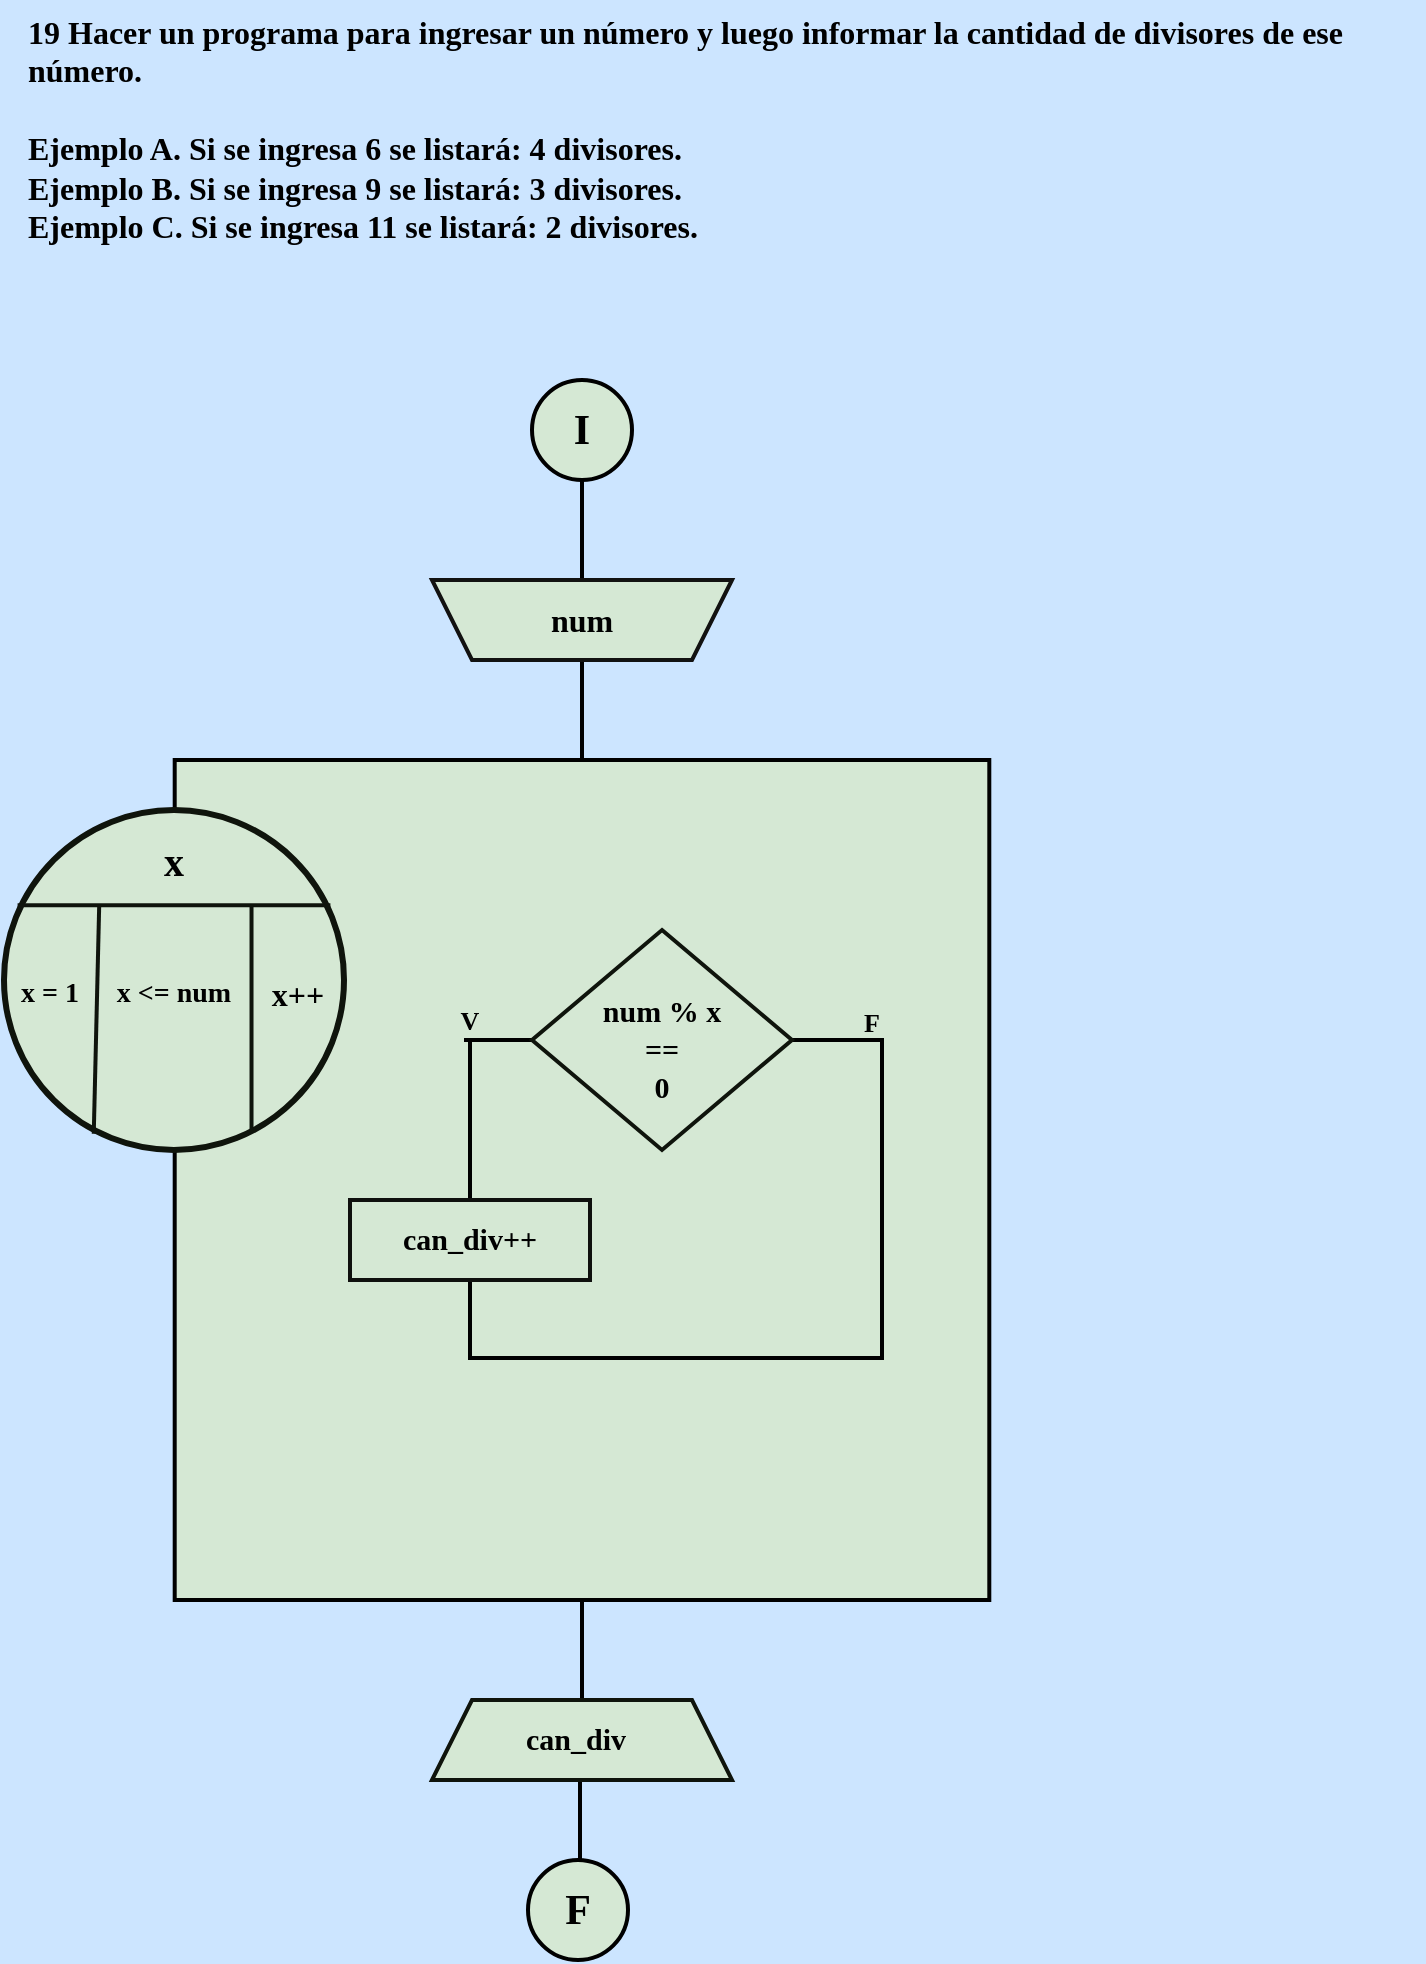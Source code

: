 <mxfile version="24.1.0" type="device">
  <diagram name="Página-1" id="swMrRLZcbarxOFyxOmRw">
    <mxGraphModel dx="1420" dy="830" grid="1" gridSize="10" guides="1" tooltips="1" connect="1" arrows="1" fold="1" page="1" pageScale="1" pageWidth="827" pageHeight="1169" background="#CCE5FF" math="0" shadow="0">
      <root>
        <mxCell id="0" />
        <mxCell id="1" parent="0" />
        <mxCell id="potwNliJZ8DANiVwvwCN-1" value="&lt;font style=&quot;font-size: 16px;&quot; color=&quot;#000000&quot; face=&quot;Comic Sans MS&quot;&gt;&lt;b&gt;19 Hacer un programa para ingresar un número y luego informar la cantidad de divisores de ese número. &lt;br&gt;&lt;br&gt;Ejemplo A. Si se ingresa 6 se listará: 4 divisores.&lt;br&gt;Ejemplo B. Si se ingresa 9 se listará: 3 divisores.&lt;br&gt;Ejemplo C. Si se ingresa 11 se listará: 2 divisores.&lt;/b&gt;&lt;/font&gt;" style="text;whiteSpace=wrap;html=1;fontFamily=Architects Daughter;fontSource=https%3A%2F%2Ffonts.googleapis.com%2Fcss%3Ffamily%3DArchitects%2BDaughter;" vertex="1" parent="1">
          <mxGeometry x="50" y="10" width="700" height="130" as="geometry" />
        </mxCell>
        <mxCell id="potwNliJZ8DANiVwvwCN-35" value="" style="line;strokeWidth=2;direction=south;html=1;hachureGap=4;fontFamily=Architects Daughter;fontSource=https://fonts.googleapis.com/css?family=Architects+Daughter;strokeColor=#000000;container=0;" vertex="1" parent="1">
          <mxGeometry x="323" y="900" width="10" height="40" as="geometry" />
        </mxCell>
        <mxCell id="potwNliJZ8DANiVwvwCN-2" value="" style="whiteSpace=wrap;html=1;rounded=0;labelBackgroundColor=none;strokeColor=#000000;strokeWidth=2;align=center;verticalAlign=middle;fontFamily=Helvetica;fontSize=12;fontColor=default;fillColor=#d5e8d4;container=0;" vertex="1" parent="1">
          <mxGeometry x="125.35" y="390" width="407.3" height="420" as="geometry" />
        </mxCell>
        <mxCell id="potwNliJZ8DANiVwvwCN-3" value="" style="line;strokeWidth=2;direction=south;html=1;hachureGap=4;fontFamily=Architects Daughter;fontSource=https://fonts.googleapis.com/css?family=Architects+Daughter;strokeColor=#000000;container=0;" vertex="1" parent="1">
          <mxGeometry x="324" y="250" width="10" height="50" as="geometry" />
        </mxCell>
        <mxCell id="potwNliJZ8DANiVwvwCN-4" value="" style="line;strokeWidth=2;direction=south;html=1;hachureGap=4;fontFamily=Architects Daughter;fontSource=https://fonts.googleapis.com/css?family=Architects+Daughter;strokeColor=#000000;container=0;" vertex="1" parent="1">
          <mxGeometry x="324" y="340" width="10" height="50" as="geometry" />
        </mxCell>
        <mxCell id="potwNliJZ8DANiVwvwCN-5" value="" style="line;strokeWidth=2;html=1;perimeter=backbonePerimeter;points=[];outlineConnect=0;hachureGap=4;fontFamily=Architects Daughter;fontSource=https://fonts.googleapis.com/css?family=Architects+Daughter;strokeColor=#000000;container=0;" vertex="1" parent="1">
          <mxGeometry x="270" y="525" width="34" height="10" as="geometry" />
        </mxCell>
        <mxCell id="potwNliJZ8DANiVwvwCN-6" value="" style="line;strokeWidth=2;direction=south;html=1;hachureGap=4;fontFamily=Architects Daughter;fontSource=https://fonts.googleapis.com/css?family=Architects+Daughter;strokeColor=#000000;container=0;" vertex="1" parent="1">
          <mxGeometry x="268" y="530" width="10" height="80" as="geometry" />
        </mxCell>
        <mxCell id="potwNliJZ8DANiVwvwCN-7" value="" style="line;strokeWidth=2;html=1;perimeter=backbonePerimeter;points=[];outlineConnect=0;hachureGap=4;fontFamily=Architects Daughter;fontSource=https://fonts.googleapis.com/css?family=Architects+Daughter;strokeColor=#000000;container=0;" vertex="1" parent="1">
          <mxGeometry x="434" y="525" width="46" height="10" as="geometry" />
        </mxCell>
        <mxCell id="potwNliJZ8DANiVwvwCN-8" value="" style="line;strokeWidth=2;direction=south;html=1;hachureGap=4;fontFamily=Architects Daughter;fontSource=https://fonts.googleapis.com/css?family=Architects+Daughter;strokeColor=#000000;container=0;" vertex="1" parent="1">
          <mxGeometry x="474" y="530" width="10" height="160" as="geometry" />
        </mxCell>
        <mxCell id="potwNliJZ8DANiVwvwCN-9" value="" style="line;strokeWidth=2;direction=south;html=1;hachureGap=4;fontFamily=Architects Daughter;fontSource=https://fonts.googleapis.com/css?family=Architects+Daughter;strokeColor=#000000;container=0;" vertex="1" parent="1">
          <mxGeometry x="268" y="650" width="10" height="40" as="geometry" />
        </mxCell>
        <mxCell id="potwNliJZ8DANiVwvwCN-10" value="" style="line;strokeWidth=2;html=1;perimeter=backbonePerimeter;points=[];outlineConnect=0;hachureGap=4;fontFamily=Architects Daughter;fontSource=https://fonts.googleapis.com/css?family=Architects+Daughter;strokeColor=#000000;container=0;" vertex="1" parent="1">
          <mxGeometry x="272" y="684" width="208" height="10" as="geometry" />
        </mxCell>
        <mxCell id="potwNliJZ8DANiVwvwCN-11" value="" style="line;strokeWidth=2;direction=south;html=1;hachureGap=4;fontFamily=Architects Daughter;fontSource=https://fonts.googleapis.com/css?family=Architects+Daughter;strokeColor=#000000;container=0;" vertex="1" parent="1">
          <mxGeometry x="324" y="810" width="10" height="50" as="geometry" />
        </mxCell>
        <mxCell id="potwNliJZ8DANiVwvwCN-12" value="" style="strokeWidth=2;html=1;shape=mxgraph.flowchart.start_2;whiteSpace=wrap;rounded=0;labelBackgroundColor=none;strokeColor=#000000;align=center;verticalAlign=middle;fontFamily=Helvetica;fontSize=12;fontColor=default;fillColor=#d5e8d4;container=0;" vertex="1" parent="1">
          <mxGeometry x="304" y="200" width="50" height="50" as="geometry" />
        </mxCell>
        <mxCell id="potwNliJZ8DANiVwvwCN-13" value="&lt;font size=&quot;1&quot; color=&quot;#000000&quot; face=&quot;Comic Sans MS&quot;&gt;&lt;b style=&quot;font-size: 21px;&quot;&gt;I&lt;/b&gt;&lt;/font&gt;" style="text;strokeColor=none;align=center;fillColor=none;html=1;verticalAlign=middle;whiteSpace=wrap;rounded=0;fontFamily=Architects Daughter;fontSource=https%3A%2F%2Ffonts.googleapis.com%2Fcss%3Ffamily%3DArchitects%2BDaughter;container=0;" vertex="1" parent="1">
          <mxGeometry x="309" y="205" width="40" height="40" as="geometry" />
        </mxCell>
        <mxCell id="potwNliJZ8DANiVwvwCN-16" value="" style="shape=trapezoid;perimeter=trapezoidPerimeter;whiteSpace=wrap;html=1;fixedSize=1;rounded=0;labelBackgroundColor=none;strokeColor=#121211;strokeWidth=2;align=center;verticalAlign=middle;fontFamily=Helvetica;fontSize=12;fontColor=default;fillColor=#d5e8d4;direction=west;container=0;" vertex="1" parent="1">
          <mxGeometry x="254" y="300" width="150" height="40" as="geometry">
            <mxRectangle x="-1020" y="-650" width="50" height="40" as="alternateBounds" />
          </mxGeometry>
        </mxCell>
        <mxCell id="potwNliJZ8DANiVwvwCN-17" value="&lt;font face=&quot;Comic Sans MS&quot; color=&quot;#000000&quot;&gt;&lt;span style=&quot;font-size: 16px;&quot;&gt;&lt;b&gt;num&lt;/b&gt;&lt;/span&gt;&lt;/font&gt;" style="text;strokeColor=none;align=center;fillColor=none;html=1;verticalAlign=middle;whiteSpace=wrap;rounded=0;fontFamily=Architects Daughter;fontSource=https://fonts.googleapis.com/css?family=Architects+Daughter;container=0;" vertex="1" parent="1">
          <mxGeometry x="299" y="305" width="60" height="30" as="geometry" />
        </mxCell>
        <mxCell id="potwNliJZ8DANiVwvwCN-18" value="" style="ellipse;whiteSpace=wrap;html=1;aspect=fixed;rounded=0;labelBackgroundColor=none;strokeColor=#0F140C;strokeWidth=3;align=center;verticalAlign=middle;fontFamily=Helvetica;fontSize=12;fontColor=default;fillColor=#d5e8d4;container=0;" vertex="1" parent="1">
          <mxGeometry x="40" y="415" width="170" height="170" as="geometry" />
        </mxCell>
        <mxCell id="potwNliJZ8DANiVwvwCN-19" value="" style="endArrow=none;html=1;rounded=0;strokeColor=#0F140C;fontFamily=Helvetica;fontSize=12;fontColor=default;fillColor=#B2C9AB;strokeWidth=2;" edge="1" parent="1">
          <mxGeometry width="50" height="50" relative="1" as="geometry">
            <mxPoint x="203.2" y="462.6" as="sourcePoint" />
            <mxPoint x="46.8" y="462.6" as="targetPoint" />
          </mxGeometry>
        </mxCell>
        <mxCell id="potwNliJZ8DANiVwvwCN-20" value="" style="endArrow=none;html=1;rounded=0;strokeColor=#0F140C;fontFamily=Helvetica;fontSize=12;fontColor=default;fillColor=#B2C9AB;exitX=0.264;exitY=0.952;exitDx=0;exitDy=0;exitPerimeter=0;strokeWidth=2;" edge="1" parent="1" source="potwNliJZ8DANiVwvwCN-18">
          <mxGeometry width="50" height="50" relative="1" as="geometry">
            <mxPoint x="80.8" y="517.0" as="sourcePoint" />
            <mxPoint x="87.6" y="462.6" as="targetPoint" />
          </mxGeometry>
        </mxCell>
        <mxCell id="potwNliJZ8DANiVwvwCN-21" value="" style="endArrow=none;html=1;rounded=0;strokeColor=#0F140C;fontFamily=Helvetica;fontSize=12;fontColor=default;fillColor=#B2C9AB;exitX=0.728;exitY=0.948;exitDx=0;exitDy=0;exitPerimeter=0;strokeWidth=2;" edge="1" parent="1" source="potwNliJZ8DANiVwvwCN-18">
          <mxGeometry width="50" height="50" relative="1" as="geometry">
            <mxPoint x="142" y="530.6" as="sourcePoint" />
            <mxPoint x="163.76" y="462.6" as="targetPoint" />
          </mxGeometry>
        </mxCell>
        <mxCell id="potwNliJZ8DANiVwvwCN-22" value="&lt;font size=&quot;1&quot; face=&quot;Comic Sans MS&quot; color=&quot;#000000&quot;&gt;&lt;b style=&quot;font-size: 20px;&quot;&gt;x&lt;/b&gt;&lt;/font&gt;" style="text;strokeColor=none;align=center;fillColor=none;html=1;verticalAlign=middle;whiteSpace=wrap;rounded=0;fontFamily=Architects Daughter;fontSource=https://fonts.googleapis.com/css?family=Architects+Daughter;container=0;" vertex="1" parent="1">
          <mxGeometry x="95" y="425" width="60" height="30" as="geometry" />
        </mxCell>
        <mxCell id="potwNliJZ8DANiVwvwCN-23" value="&lt;font size=&quot;1&quot; face=&quot;Comic Sans MS&quot; color=&quot;#000000&quot;&gt;&lt;b style=&quot;font-size: 14px;&quot;&gt;x = 1&lt;/b&gt;&lt;/font&gt;" style="text;strokeColor=none;align=center;fillColor=none;html=1;verticalAlign=middle;whiteSpace=wrap;rounded=0;fontFamily=Architects Daughter;fontSource=https://fonts.googleapis.com/css?family=Architects+Daughter;container=0;" vertex="1" parent="1">
          <mxGeometry x="43" y="497" width="40" height="20" as="geometry" />
        </mxCell>
        <mxCell id="potwNliJZ8DANiVwvwCN-24" value="&lt;font size=&quot;1&quot; face=&quot;Comic Sans MS&quot; color=&quot;#000000&quot;&gt;&lt;b style=&quot;font-size: 14px;&quot;&gt;x &amp;lt;= num&lt;/b&gt;&lt;/font&gt;" style="text;strokeColor=none;align=center;fillColor=none;html=1;verticalAlign=middle;whiteSpace=wrap;rounded=0;fontFamily=Architects Daughter;fontSource=https://fonts.googleapis.com/css?family=Architects+Daughter;container=0;" vertex="1" parent="1">
          <mxGeometry x="90" y="497" width="70" height="20" as="geometry" />
        </mxCell>
        <mxCell id="potwNliJZ8DANiVwvwCN-25" value="&lt;font size=&quot;1&quot; face=&quot;Comic Sans MS&quot; color=&quot;#000000&quot;&gt;&lt;b style=&quot;font-size: 16px;&quot;&gt;x++&lt;/b&gt;&lt;/font&gt;" style="text;strokeColor=none;align=center;fillColor=none;html=1;verticalAlign=middle;whiteSpace=wrap;rounded=0;fontFamily=Architects Daughter;fontSource=https://fonts.googleapis.com/css?family=Architects+Daughter;container=0;" vertex="1" parent="1">
          <mxGeometry x="167" y="497" width="40" height="20" as="geometry" />
        </mxCell>
        <mxCell id="potwNliJZ8DANiVwvwCN-26" value="" style="rhombus;whiteSpace=wrap;html=1;rounded=0;labelBackgroundColor=none;strokeColor=#0F140C;strokeWidth=2;align=center;verticalAlign=middle;fontFamily=Helvetica;fontSize=12;fontColor=default;fillColor=#d5e8d4;container=0;" vertex="1" parent="1">
          <mxGeometry x="304" y="475" width="130" height="110" as="geometry" />
        </mxCell>
        <mxCell id="potwNliJZ8DANiVwvwCN-27" value="&lt;font style=&quot;font-size: 15px;&quot;&gt;&lt;b&gt;&lt;font style=&quot;font-size: 15px;&quot; color=&quot;#000000&quot; face=&quot;Comic Sans MS&quot;&gt;num %&amp;nbsp;&lt;/font&gt;&lt;/b&gt;&lt;b style=&quot;background-color: initial;&quot;&gt;&lt;font style=&quot;font-size: 15px;&quot; color=&quot;#000000&quot; face=&quot;Comic Sans MS&quot;&gt;x&lt;/font&gt;&lt;/b&gt;&lt;/font&gt;&lt;div style=&quot;font-size: 15px;&quot;&gt;&lt;b style=&quot;background-color: initial;&quot;&gt;&lt;font style=&quot;font-size: 15px;&quot; color=&quot;#000000&quot; face=&quot;Comic Sans MS&quot;&gt;==&lt;/font&gt;&lt;/b&gt;&lt;/div&gt;&lt;div style=&quot;font-size: 15px;&quot;&gt;&lt;b style=&quot;background-color: initial;&quot;&gt;&lt;font style=&quot;font-size: 15px;&quot; color=&quot;#000000&quot; face=&quot;Comic Sans MS&quot;&gt;0&lt;/font&gt;&lt;/b&gt;&lt;/div&gt;" style="text;strokeColor=none;align=center;fillColor=none;html=1;verticalAlign=middle;whiteSpace=wrap;rounded=0;fontFamily=Architects Daughter;fontSource=https%3A%2F%2Ffonts.googleapis.com%2Fcss%3Ffamily%3DArchitects%2BDaughter;container=0;" vertex="1" parent="1">
          <mxGeometry x="334" y="505" width="70" height="60" as="geometry" />
        </mxCell>
        <mxCell id="potwNliJZ8DANiVwvwCN-30" value="&lt;b&gt;&lt;font color=&quot;#000000&quot; style=&quot;font-size: 13px;&quot; face=&quot;Comic Sans MS&quot;&gt;V&lt;/font&gt;&lt;/b&gt;" style="text;strokeColor=none;align=center;fillColor=none;html=1;verticalAlign=middle;whiteSpace=wrap;rounded=0;fontFamily=Architects Daughter;fontSource=https%3A%2F%2Ffonts.googleapis.com%2Fcss%3Ffamily%3DArchitects%2BDaughter;container=0;" vertex="1" parent="1">
          <mxGeometry x="258" y="508" width="30" height="25" as="geometry" />
        </mxCell>
        <mxCell id="potwNliJZ8DANiVwvwCN-31" value="&lt;b&gt;&lt;font color=&quot;#000000&quot; style=&quot;font-size: 13px;&quot; face=&quot;Comic Sans MS&quot;&gt;F&lt;/font&gt;&lt;/b&gt;" style="text;strokeColor=none;align=center;fillColor=none;html=1;verticalAlign=middle;whiteSpace=wrap;rounded=0;fontFamily=Architects Daughter;fontSource=https://fonts.googleapis.com/css?family=Architects+Daughter;container=0;" vertex="1" parent="1">
          <mxGeometry x="459" y="509" width="30" height="25" as="geometry" />
        </mxCell>
        <mxCell id="potwNliJZ8DANiVwvwCN-33" value="" style="shape=trapezoid;perimeter=trapezoidPerimeter;whiteSpace=wrap;html=1;fixedSize=1;rounded=0;labelBackgroundColor=none;strokeColor=#0F140C;strokeWidth=2;align=center;verticalAlign=middle;fontFamily=Helvetica;fontSize=12;fontColor=default;fillColor=#d5e8d4;container=0;" vertex="1" parent="1">
          <mxGeometry x="254" y="860" width="150" height="40" as="geometry" />
        </mxCell>
        <mxCell id="potwNliJZ8DANiVwvwCN-34" value="&lt;b&gt;&lt;font color=&quot;#000000&quot; style=&quot;font-size: 15px;&quot; face=&quot;Comic Sans MS&quot;&gt;can_div&lt;/font&gt;&lt;/b&gt;" style="text;strokeColor=none;align=center;fillColor=none;html=1;verticalAlign=middle;whiteSpace=wrap;rounded=0;fontFamily=Architects Daughter;fontSource=https%3A%2F%2Ffonts.googleapis.com%2Fcss%3Ffamily%3DArchitects%2BDaughter;container=0;" vertex="1" parent="1">
          <mxGeometry x="283" y="865" width="86" height="30" as="geometry" />
        </mxCell>
        <mxCell id="potwNliJZ8DANiVwvwCN-38" value="" style="rounded=0;whiteSpace=wrap;html=1;labelBackgroundColor=none;strokeColor=#0f100e;strokeWidth=2;align=center;verticalAlign=middle;fontFamily=Helvetica;fontSize=12;fontColor=default;fillColor=#d5e8d4;container=0;" vertex="1" parent="1">
          <mxGeometry x="213" y="610" width="120" height="40" as="geometry" />
        </mxCell>
        <mxCell id="potwNliJZ8DANiVwvwCN-39" value="&lt;font size=&quot;1&quot; face=&quot;Comic Sans MS&quot; color=&quot;#000000&quot;&gt;&lt;b style=&quot;font-size: 15px;&quot;&gt;can_div++&lt;/b&gt;&lt;/font&gt;" style="text;strokeColor=none;align=center;fillColor=none;html=1;verticalAlign=middle;whiteSpace=wrap;rounded=0;fontFamily=Architects Daughter;fontSource=https://fonts.googleapis.com/css?family=Architects+Daughter;container=0;" vertex="1" parent="1">
          <mxGeometry x="243" y="615" width="60" height="30" as="geometry" />
        </mxCell>
        <mxCell id="potwNliJZ8DANiVwvwCN-14" value="" style="strokeWidth=2;html=1;shape=mxgraph.flowchart.start_2;whiteSpace=wrap;rounded=0;labelBackgroundColor=none;strokeColor=#000000;align=center;verticalAlign=middle;fontFamily=Helvetica;fontSize=12;fontColor=default;fillColor=#d5e8d4;container=0;" vertex="1" parent="1">
          <mxGeometry x="302" y="940" width="50" height="50" as="geometry" />
        </mxCell>
        <mxCell id="potwNliJZ8DANiVwvwCN-15" value="&lt;font size=&quot;1&quot; color=&quot;#000000&quot; face=&quot;Comic Sans MS&quot;&gt;&lt;b style=&quot;font-size: 21px;&quot;&gt;F&lt;/b&gt;&lt;/font&gt;" style="text;strokeColor=none;align=center;fillColor=none;html=1;verticalAlign=middle;whiteSpace=wrap;rounded=0;fontFamily=Architects Daughter;fontSource=https://fonts.googleapis.com/css?family=Architects+Daughter;container=0;" vertex="1" parent="1">
          <mxGeometry x="307" y="945" width="40" height="40" as="geometry" />
        </mxCell>
      </root>
    </mxGraphModel>
  </diagram>
</mxfile>
